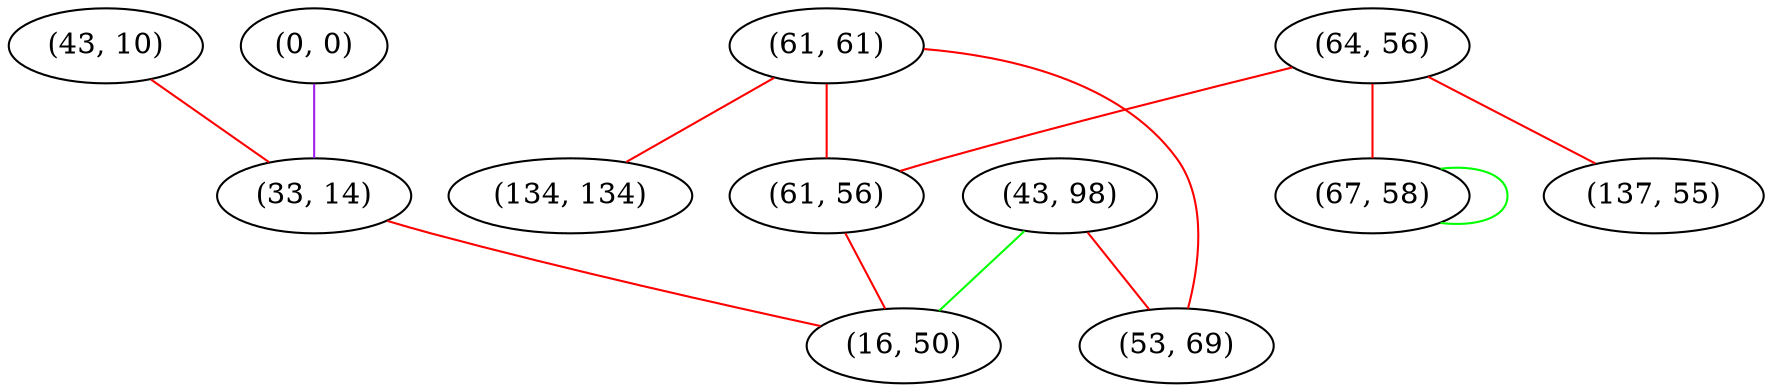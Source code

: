 graph "" {
"(43, 10)";
"(0, 0)";
"(61, 61)";
"(134, 134)";
"(43, 98)";
"(64, 56)";
"(33, 14)";
"(137, 55)";
"(53, 69)";
"(61, 56)";
"(67, 58)";
"(16, 50)";
"(43, 10)" -- "(33, 14)"  [color=red, key=0, weight=1];
"(0, 0)" -- "(33, 14)"  [color=purple, key=0, weight=4];
"(61, 61)" -- "(53, 69)"  [color=red, key=0, weight=1];
"(61, 61)" -- "(61, 56)"  [color=red, key=0, weight=1];
"(61, 61)" -- "(134, 134)"  [color=red, key=0, weight=1];
"(43, 98)" -- "(16, 50)"  [color=green, key=0, weight=2];
"(43, 98)" -- "(53, 69)"  [color=red, key=0, weight=1];
"(64, 56)" -- "(67, 58)"  [color=red, key=0, weight=1];
"(64, 56)" -- "(61, 56)"  [color=red, key=0, weight=1];
"(64, 56)" -- "(137, 55)"  [color=red, key=0, weight=1];
"(33, 14)" -- "(16, 50)"  [color=red, key=0, weight=1];
"(61, 56)" -- "(16, 50)"  [color=red, key=0, weight=1];
"(67, 58)" -- "(67, 58)"  [color=green, key=0, weight=2];
}
